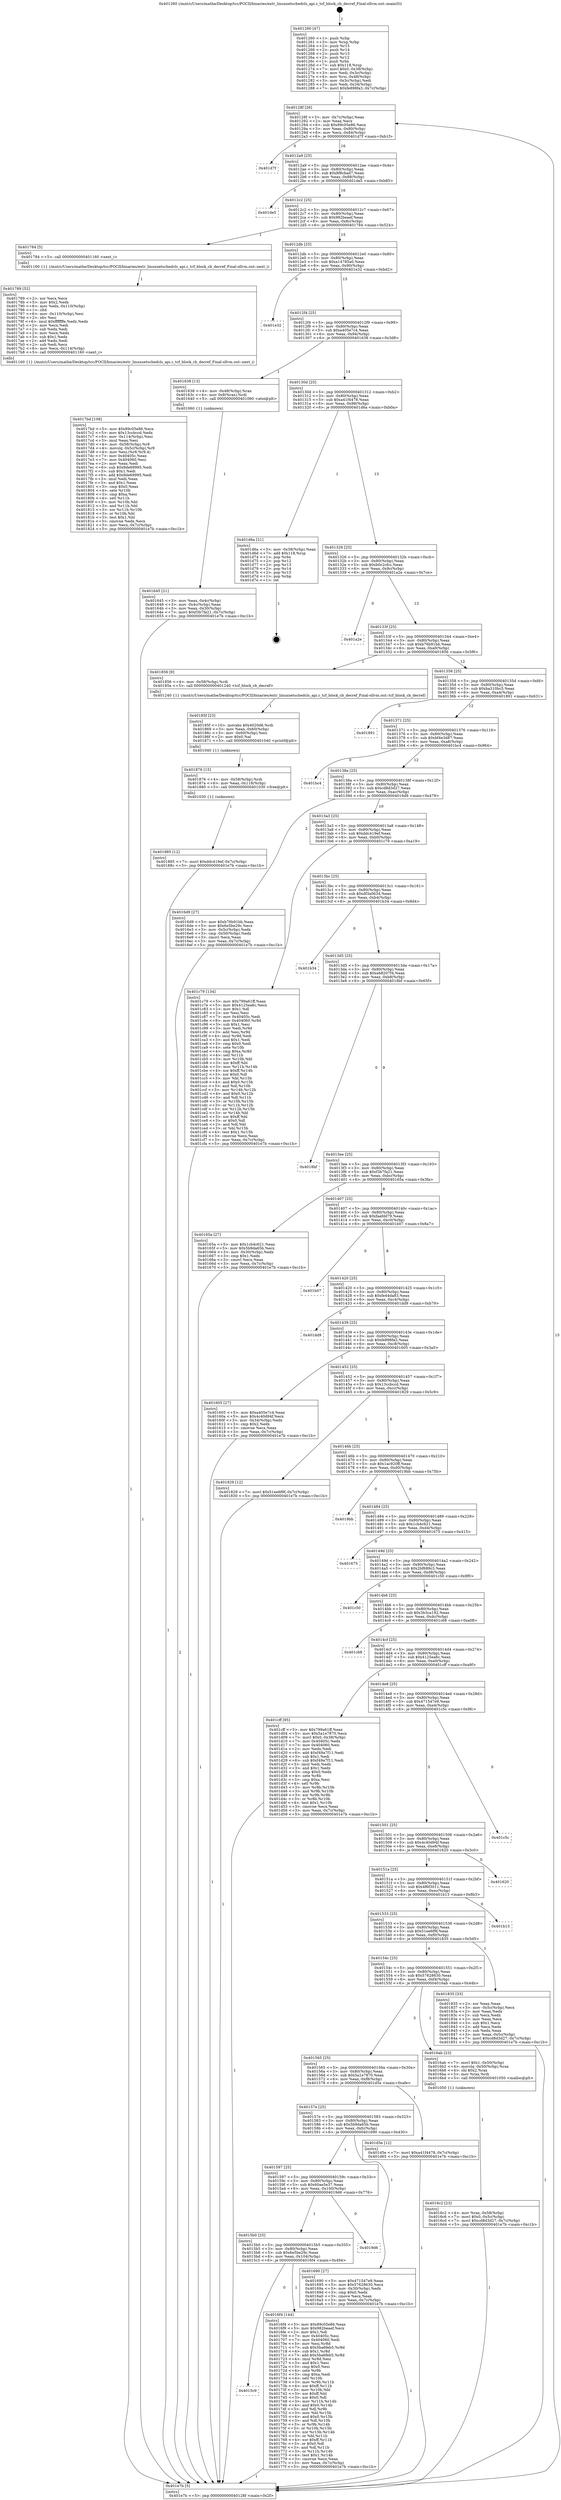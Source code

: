 digraph "0x401260" {
  label = "0x401260 (/mnt/c/Users/mathe/Desktop/tcc/POCII/binaries/extr_linuxnetschedcls_api.c_tcf_block_cb_decref_Final-ollvm.out::main(0))"
  labelloc = "t"
  node[shape=record]

  Entry [label="",width=0.3,height=0.3,shape=circle,fillcolor=black,style=filled]
  "0x40128f" [label="{
     0x40128f [26]\l
     | [instrs]\l
     &nbsp;&nbsp;0x40128f \<+3\>: mov -0x7c(%rbp),%eax\l
     &nbsp;&nbsp;0x401292 \<+2\>: mov %eax,%ecx\l
     &nbsp;&nbsp;0x401294 \<+6\>: sub $0x89c05e86,%ecx\l
     &nbsp;&nbsp;0x40129a \<+3\>: mov %eax,-0x80(%rbp)\l
     &nbsp;&nbsp;0x40129d \<+6\>: mov %ecx,-0x84(%rbp)\l
     &nbsp;&nbsp;0x4012a3 \<+6\>: je 0000000000401d7f \<main+0xb1f\>\l
  }"]
  "0x401d7f" [label="{
     0x401d7f\l
  }", style=dashed]
  "0x4012a9" [label="{
     0x4012a9 [25]\l
     | [instrs]\l
     &nbsp;&nbsp;0x4012a9 \<+5\>: jmp 00000000004012ae \<main+0x4e\>\l
     &nbsp;&nbsp;0x4012ae \<+3\>: mov -0x80(%rbp),%eax\l
     &nbsp;&nbsp;0x4012b1 \<+5\>: sub $0x8f8cbad7,%eax\l
     &nbsp;&nbsp;0x4012b6 \<+6\>: mov %eax,-0x88(%rbp)\l
     &nbsp;&nbsp;0x4012bc \<+6\>: je 0000000000401de5 \<main+0xb85\>\l
  }"]
  Exit [label="",width=0.3,height=0.3,shape=circle,fillcolor=black,style=filled,peripheries=2]
  "0x401de5" [label="{
     0x401de5\l
  }", style=dashed]
  "0x4012c2" [label="{
     0x4012c2 [25]\l
     | [instrs]\l
     &nbsp;&nbsp;0x4012c2 \<+5\>: jmp 00000000004012c7 \<main+0x67\>\l
     &nbsp;&nbsp;0x4012c7 \<+3\>: mov -0x80(%rbp),%eax\l
     &nbsp;&nbsp;0x4012ca \<+5\>: sub $0x982beaef,%eax\l
     &nbsp;&nbsp;0x4012cf \<+6\>: mov %eax,-0x8c(%rbp)\l
     &nbsp;&nbsp;0x4012d5 \<+6\>: je 0000000000401784 \<main+0x524\>\l
  }"]
  "0x401885" [label="{
     0x401885 [12]\l
     | [instrs]\l
     &nbsp;&nbsp;0x401885 \<+7\>: movl $0xddc419ef,-0x7c(%rbp)\l
     &nbsp;&nbsp;0x40188c \<+5\>: jmp 0000000000401e7b \<main+0xc1b\>\l
  }"]
  "0x401784" [label="{
     0x401784 [5]\l
     | [instrs]\l
     &nbsp;&nbsp;0x401784 \<+5\>: call 0000000000401160 \<next_i\>\l
     | [calls]\l
     &nbsp;&nbsp;0x401160 \{1\} (/mnt/c/Users/mathe/Desktop/tcc/POCII/binaries/extr_linuxnetschedcls_api.c_tcf_block_cb_decref_Final-ollvm.out::next_i)\l
  }"]
  "0x4012db" [label="{
     0x4012db [25]\l
     | [instrs]\l
     &nbsp;&nbsp;0x4012db \<+5\>: jmp 00000000004012e0 \<main+0x80\>\l
     &nbsp;&nbsp;0x4012e0 \<+3\>: mov -0x80(%rbp),%eax\l
     &nbsp;&nbsp;0x4012e3 \<+5\>: sub $0xa14785a0,%eax\l
     &nbsp;&nbsp;0x4012e8 \<+6\>: mov %eax,-0x90(%rbp)\l
     &nbsp;&nbsp;0x4012ee \<+6\>: je 0000000000401e32 \<main+0xbd2\>\l
  }"]
  "0x401876" [label="{
     0x401876 [15]\l
     | [instrs]\l
     &nbsp;&nbsp;0x401876 \<+4\>: mov -0x58(%rbp),%rdi\l
     &nbsp;&nbsp;0x40187a \<+6\>: mov %eax,-0x118(%rbp)\l
     &nbsp;&nbsp;0x401880 \<+5\>: call 0000000000401030 \<free@plt\>\l
     | [calls]\l
     &nbsp;&nbsp;0x401030 \{1\} (unknown)\l
  }"]
  "0x401e32" [label="{
     0x401e32\l
  }", style=dashed]
  "0x4012f4" [label="{
     0x4012f4 [25]\l
     | [instrs]\l
     &nbsp;&nbsp;0x4012f4 \<+5\>: jmp 00000000004012f9 \<main+0x99\>\l
     &nbsp;&nbsp;0x4012f9 \<+3\>: mov -0x80(%rbp),%eax\l
     &nbsp;&nbsp;0x4012fc \<+5\>: sub $0xa405e7c4,%eax\l
     &nbsp;&nbsp;0x401301 \<+6\>: mov %eax,-0x94(%rbp)\l
     &nbsp;&nbsp;0x401307 \<+6\>: je 0000000000401638 \<main+0x3d8\>\l
  }"]
  "0x40185f" [label="{
     0x40185f [23]\l
     | [instrs]\l
     &nbsp;&nbsp;0x40185f \<+10\>: movabs $0x4020d6,%rdi\l
     &nbsp;&nbsp;0x401869 \<+3\>: mov %eax,-0x60(%rbp)\l
     &nbsp;&nbsp;0x40186c \<+3\>: mov -0x60(%rbp),%esi\l
     &nbsp;&nbsp;0x40186f \<+2\>: mov $0x0,%al\l
     &nbsp;&nbsp;0x401871 \<+5\>: call 0000000000401040 \<printf@plt\>\l
     | [calls]\l
     &nbsp;&nbsp;0x401040 \{1\} (unknown)\l
  }"]
  "0x401638" [label="{
     0x401638 [13]\l
     | [instrs]\l
     &nbsp;&nbsp;0x401638 \<+4\>: mov -0x48(%rbp),%rax\l
     &nbsp;&nbsp;0x40163c \<+4\>: mov 0x8(%rax),%rdi\l
     &nbsp;&nbsp;0x401640 \<+5\>: call 0000000000401060 \<atoi@plt\>\l
     | [calls]\l
     &nbsp;&nbsp;0x401060 \{1\} (unknown)\l
  }"]
  "0x40130d" [label="{
     0x40130d [25]\l
     | [instrs]\l
     &nbsp;&nbsp;0x40130d \<+5\>: jmp 0000000000401312 \<main+0xb2\>\l
     &nbsp;&nbsp;0x401312 \<+3\>: mov -0x80(%rbp),%eax\l
     &nbsp;&nbsp;0x401315 \<+5\>: sub $0xa41f4478,%eax\l
     &nbsp;&nbsp;0x40131a \<+6\>: mov %eax,-0x98(%rbp)\l
     &nbsp;&nbsp;0x401320 \<+6\>: je 0000000000401d6a \<main+0xb0a\>\l
  }"]
  "0x4017bd" [label="{
     0x4017bd [108]\l
     | [instrs]\l
     &nbsp;&nbsp;0x4017bd \<+5\>: mov $0x89c05e86,%ecx\l
     &nbsp;&nbsp;0x4017c2 \<+5\>: mov $0x13ccbccd,%edx\l
     &nbsp;&nbsp;0x4017c7 \<+6\>: mov -0x114(%rbp),%esi\l
     &nbsp;&nbsp;0x4017cd \<+3\>: imul %eax,%esi\l
     &nbsp;&nbsp;0x4017d0 \<+4\>: mov -0x58(%rbp),%r8\l
     &nbsp;&nbsp;0x4017d4 \<+4\>: movslq -0x5c(%rbp),%r9\l
     &nbsp;&nbsp;0x4017d8 \<+4\>: mov %esi,(%r8,%r9,4)\l
     &nbsp;&nbsp;0x4017dc \<+7\>: mov 0x40405c,%eax\l
     &nbsp;&nbsp;0x4017e3 \<+7\>: mov 0x404060,%esi\l
     &nbsp;&nbsp;0x4017ea \<+2\>: mov %eax,%edi\l
     &nbsp;&nbsp;0x4017ec \<+6\>: sub $0x9de69995,%edi\l
     &nbsp;&nbsp;0x4017f2 \<+3\>: sub $0x1,%edi\l
     &nbsp;&nbsp;0x4017f5 \<+6\>: add $0x9de69995,%edi\l
     &nbsp;&nbsp;0x4017fb \<+3\>: imul %edi,%eax\l
     &nbsp;&nbsp;0x4017fe \<+3\>: and $0x1,%eax\l
     &nbsp;&nbsp;0x401801 \<+3\>: cmp $0x0,%eax\l
     &nbsp;&nbsp;0x401804 \<+4\>: sete %r10b\l
     &nbsp;&nbsp;0x401808 \<+3\>: cmp $0xa,%esi\l
     &nbsp;&nbsp;0x40180b \<+4\>: setl %r11b\l
     &nbsp;&nbsp;0x40180f \<+3\>: mov %r10b,%bl\l
     &nbsp;&nbsp;0x401812 \<+3\>: and %r11b,%bl\l
     &nbsp;&nbsp;0x401815 \<+3\>: xor %r11b,%r10b\l
     &nbsp;&nbsp;0x401818 \<+3\>: or %r10b,%bl\l
     &nbsp;&nbsp;0x40181b \<+3\>: test $0x1,%bl\l
     &nbsp;&nbsp;0x40181e \<+3\>: cmovne %edx,%ecx\l
     &nbsp;&nbsp;0x401821 \<+3\>: mov %ecx,-0x7c(%rbp)\l
     &nbsp;&nbsp;0x401824 \<+5\>: jmp 0000000000401e7b \<main+0xc1b\>\l
  }"]
  "0x401d6a" [label="{
     0x401d6a [21]\l
     | [instrs]\l
     &nbsp;&nbsp;0x401d6a \<+3\>: mov -0x38(%rbp),%eax\l
     &nbsp;&nbsp;0x401d6d \<+7\>: add $0x118,%rsp\l
     &nbsp;&nbsp;0x401d74 \<+1\>: pop %rbx\l
     &nbsp;&nbsp;0x401d75 \<+2\>: pop %r12\l
     &nbsp;&nbsp;0x401d77 \<+2\>: pop %r13\l
     &nbsp;&nbsp;0x401d79 \<+2\>: pop %r14\l
     &nbsp;&nbsp;0x401d7b \<+2\>: pop %r15\l
     &nbsp;&nbsp;0x401d7d \<+1\>: pop %rbp\l
     &nbsp;&nbsp;0x401d7e \<+1\>: ret\l
  }"]
  "0x401326" [label="{
     0x401326 [25]\l
     | [instrs]\l
     &nbsp;&nbsp;0x401326 \<+5\>: jmp 000000000040132b \<main+0xcb\>\l
     &nbsp;&nbsp;0x40132b \<+3\>: mov -0x80(%rbp),%eax\l
     &nbsp;&nbsp;0x40132e \<+5\>: sub $0xb0c2cfcc,%eax\l
     &nbsp;&nbsp;0x401333 \<+6\>: mov %eax,-0x9c(%rbp)\l
     &nbsp;&nbsp;0x401339 \<+6\>: je 0000000000401a2e \<main+0x7ce\>\l
  }"]
  "0x401789" [label="{
     0x401789 [52]\l
     | [instrs]\l
     &nbsp;&nbsp;0x401789 \<+2\>: xor %ecx,%ecx\l
     &nbsp;&nbsp;0x40178b \<+5\>: mov $0x2,%edx\l
     &nbsp;&nbsp;0x401790 \<+6\>: mov %edx,-0x110(%rbp)\l
     &nbsp;&nbsp;0x401796 \<+1\>: cltd\l
     &nbsp;&nbsp;0x401797 \<+6\>: mov -0x110(%rbp),%esi\l
     &nbsp;&nbsp;0x40179d \<+2\>: idiv %esi\l
     &nbsp;&nbsp;0x40179f \<+6\>: imul $0xfffffffe,%edx,%edx\l
     &nbsp;&nbsp;0x4017a5 \<+2\>: mov %ecx,%edi\l
     &nbsp;&nbsp;0x4017a7 \<+2\>: sub %edx,%edi\l
     &nbsp;&nbsp;0x4017a9 \<+2\>: mov %ecx,%edx\l
     &nbsp;&nbsp;0x4017ab \<+3\>: sub $0x1,%edx\l
     &nbsp;&nbsp;0x4017ae \<+2\>: add %edx,%edi\l
     &nbsp;&nbsp;0x4017b0 \<+2\>: sub %edi,%ecx\l
     &nbsp;&nbsp;0x4017b2 \<+6\>: mov %ecx,-0x114(%rbp)\l
     &nbsp;&nbsp;0x4017b8 \<+5\>: call 0000000000401160 \<next_i\>\l
     | [calls]\l
     &nbsp;&nbsp;0x401160 \{1\} (/mnt/c/Users/mathe/Desktop/tcc/POCII/binaries/extr_linuxnetschedcls_api.c_tcf_block_cb_decref_Final-ollvm.out::next_i)\l
  }"]
  "0x401a2e" [label="{
     0x401a2e\l
  }", style=dashed]
  "0x40133f" [label="{
     0x40133f [25]\l
     | [instrs]\l
     &nbsp;&nbsp;0x40133f \<+5\>: jmp 0000000000401344 \<main+0xe4\>\l
     &nbsp;&nbsp;0x401344 \<+3\>: mov -0x80(%rbp),%eax\l
     &nbsp;&nbsp;0x401347 \<+5\>: sub $0xb76b91bb,%eax\l
     &nbsp;&nbsp;0x40134c \<+6\>: mov %eax,-0xa0(%rbp)\l
     &nbsp;&nbsp;0x401352 \<+6\>: je 0000000000401856 \<main+0x5f6\>\l
  }"]
  "0x4015c9" [label="{
     0x4015c9\l
  }", style=dashed]
  "0x401856" [label="{
     0x401856 [9]\l
     | [instrs]\l
     &nbsp;&nbsp;0x401856 \<+4\>: mov -0x58(%rbp),%rdi\l
     &nbsp;&nbsp;0x40185a \<+5\>: call 0000000000401240 \<tcf_block_cb_decref\>\l
     | [calls]\l
     &nbsp;&nbsp;0x401240 \{1\} (/mnt/c/Users/mathe/Desktop/tcc/POCII/binaries/extr_linuxnetschedcls_api.c_tcf_block_cb_decref_Final-ollvm.out::tcf_block_cb_decref)\l
  }"]
  "0x401358" [label="{
     0x401358 [25]\l
     | [instrs]\l
     &nbsp;&nbsp;0x401358 \<+5\>: jmp 000000000040135d \<main+0xfd\>\l
     &nbsp;&nbsp;0x40135d \<+3\>: mov -0x80(%rbp),%eax\l
     &nbsp;&nbsp;0x401360 \<+5\>: sub $0xba310bc5,%eax\l
     &nbsp;&nbsp;0x401365 \<+6\>: mov %eax,-0xa4(%rbp)\l
     &nbsp;&nbsp;0x40136b \<+6\>: je 0000000000401891 \<main+0x631\>\l
  }"]
  "0x4016f4" [label="{
     0x4016f4 [144]\l
     | [instrs]\l
     &nbsp;&nbsp;0x4016f4 \<+5\>: mov $0x89c05e86,%eax\l
     &nbsp;&nbsp;0x4016f9 \<+5\>: mov $0x982beaef,%ecx\l
     &nbsp;&nbsp;0x4016fe \<+2\>: mov $0x1,%dl\l
     &nbsp;&nbsp;0x401700 \<+7\>: mov 0x40405c,%esi\l
     &nbsp;&nbsp;0x401707 \<+7\>: mov 0x404060,%edi\l
     &nbsp;&nbsp;0x40170e \<+3\>: mov %esi,%r8d\l
     &nbsp;&nbsp;0x401711 \<+7\>: sub $0x5ba6feb5,%r8d\l
     &nbsp;&nbsp;0x401718 \<+4\>: sub $0x1,%r8d\l
     &nbsp;&nbsp;0x40171c \<+7\>: add $0x5ba6feb5,%r8d\l
     &nbsp;&nbsp;0x401723 \<+4\>: imul %r8d,%esi\l
     &nbsp;&nbsp;0x401727 \<+3\>: and $0x1,%esi\l
     &nbsp;&nbsp;0x40172a \<+3\>: cmp $0x0,%esi\l
     &nbsp;&nbsp;0x40172d \<+4\>: sete %r9b\l
     &nbsp;&nbsp;0x401731 \<+3\>: cmp $0xa,%edi\l
     &nbsp;&nbsp;0x401734 \<+4\>: setl %r10b\l
     &nbsp;&nbsp;0x401738 \<+3\>: mov %r9b,%r11b\l
     &nbsp;&nbsp;0x40173b \<+4\>: xor $0xff,%r11b\l
     &nbsp;&nbsp;0x40173f \<+3\>: mov %r10b,%bl\l
     &nbsp;&nbsp;0x401742 \<+3\>: xor $0xff,%bl\l
     &nbsp;&nbsp;0x401745 \<+3\>: xor $0x0,%dl\l
     &nbsp;&nbsp;0x401748 \<+3\>: mov %r11b,%r14b\l
     &nbsp;&nbsp;0x40174b \<+4\>: and $0x0,%r14b\l
     &nbsp;&nbsp;0x40174f \<+3\>: and %dl,%r9b\l
     &nbsp;&nbsp;0x401752 \<+3\>: mov %bl,%r15b\l
     &nbsp;&nbsp;0x401755 \<+4\>: and $0x0,%r15b\l
     &nbsp;&nbsp;0x401759 \<+3\>: and %dl,%r10b\l
     &nbsp;&nbsp;0x40175c \<+3\>: or %r9b,%r14b\l
     &nbsp;&nbsp;0x40175f \<+3\>: or %r10b,%r15b\l
     &nbsp;&nbsp;0x401762 \<+3\>: xor %r15b,%r14b\l
     &nbsp;&nbsp;0x401765 \<+3\>: or %bl,%r11b\l
     &nbsp;&nbsp;0x401768 \<+4\>: xor $0xff,%r11b\l
     &nbsp;&nbsp;0x40176c \<+3\>: or $0x0,%dl\l
     &nbsp;&nbsp;0x40176f \<+3\>: and %dl,%r11b\l
     &nbsp;&nbsp;0x401772 \<+3\>: or %r11b,%r14b\l
     &nbsp;&nbsp;0x401775 \<+4\>: test $0x1,%r14b\l
     &nbsp;&nbsp;0x401779 \<+3\>: cmovne %ecx,%eax\l
     &nbsp;&nbsp;0x40177c \<+3\>: mov %eax,-0x7c(%rbp)\l
     &nbsp;&nbsp;0x40177f \<+5\>: jmp 0000000000401e7b \<main+0xc1b\>\l
  }"]
  "0x401891" [label="{
     0x401891\l
  }", style=dashed]
  "0x401371" [label="{
     0x401371 [25]\l
     | [instrs]\l
     &nbsp;&nbsp;0x401371 \<+5\>: jmp 0000000000401376 \<main+0x116\>\l
     &nbsp;&nbsp;0x401376 \<+3\>: mov -0x80(%rbp),%eax\l
     &nbsp;&nbsp;0x401379 \<+5\>: sub $0xbf4e3d87,%eax\l
     &nbsp;&nbsp;0x40137e \<+6\>: mov %eax,-0xa8(%rbp)\l
     &nbsp;&nbsp;0x401384 \<+6\>: je 0000000000401bc4 \<main+0x964\>\l
  }"]
  "0x4015b0" [label="{
     0x4015b0 [25]\l
     | [instrs]\l
     &nbsp;&nbsp;0x4015b0 \<+5\>: jmp 00000000004015b5 \<main+0x355\>\l
     &nbsp;&nbsp;0x4015b5 \<+3\>: mov -0x80(%rbp),%eax\l
     &nbsp;&nbsp;0x4015b8 \<+5\>: sub $0x6e5be29c,%eax\l
     &nbsp;&nbsp;0x4015bd \<+6\>: mov %eax,-0x104(%rbp)\l
     &nbsp;&nbsp;0x4015c3 \<+6\>: je 00000000004016f4 \<main+0x494\>\l
  }"]
  "0x401bc4" [label="{
     0x401bc4\l
  }", style=dashed]
  "0x40138a" [label="{
     0x40138a [25]\l
     | [instrs]\l
     &nbsp;&nbsp;0x40138a \<+5\>: jmp 000000000040138f \<main+0x12f\>\l
     &nbsp;&nbsp;0x40138f \<+3\>: mov -0x80(%rbp),%eax\l
     &nbsp;&nbsp;0x401392 \<+5\>: sub $0xcd8d3d27,%eax\l
     &nbsp;&nbsp;0x401397 \<+6\>: mov %eax,-0xac(%rbp)\l
     &nbsp;&nbsp;0x40139d \<+6\>: je 00000000004016d9 \<main+0x479\>\l
  }"]
  "0x4019d6" [label="{
     0x4019d6\l
  }", style=dashed]
  "0x4016d9" [label="{
     0x4016d9 [27]\l
     | [instrs]\l
     &nbsp;&nbsp;0x4016d9 \<+5\>: mov $0xb76b91bb,%eax\l
     &nbsp;&nbsp;0x4016de \<+5\>: mov $0x6e5be29c,%ecx\l
     &nbsp;&nbsp;0x4016e3 \<+3\>: mov -0x5c(%rbp),%edx\l
     &nbsp;&nbsp;0x4016e6 \<+3\>: cmp -0x50(%rbp),%edx\l
     &nbsp;&nbsp;0x4016e9 \<+3\>: cmovl %ecx,%eax\l
     &nbsp;&nbsp;0x4016ec \<+3\>: mov %eax,-0x7c(%rbp)\l
     &nbsp;&nbsp;0x4016ef \<+5\>: jmp 0000000000401e7b \<main+0xc1b\>\l
  }"]
  "0x4013a3" [label="{
     0x4013a3 [25]\l
     | [instrs]\l
     &nbsp;&nbsp;0x4013a3 \<+5\>: jmp 00000000004013a8 \<main+0x148\>\l
     &nbsp;&nbsp;0x4013a8 \<+3\>: mov -0x80(%rbp),%eax\l
     &nbsp;&nbsp;0x4013ab \<+5\>: sub $0xddc419ef,%eax\l
     &nbsp;&nbsp;0x4013b0 \<+6\>: mov %eax,-0xb0(%rbp)\l
     &nbsp;&nbsp;0x4013b6 \<+6\>: je 0000000000401c79 \<main+0xa19\>\l
  }"]
  "0x4016c2" [label="{
     0x4016c2 [23]\l
     | [instrs]\l
     &nbsp;&nbsp;0x4016c2 \<+4\>: mov %rax,-0x58(%rbp)\l
     &nbsp;&nbsp;0x4016c6 \<+7\>: movl $0x0,-0x5c(%rbp)\l
     &nbsp;&nbsp;0x4016cd \<+7\>: movl $0xcd8d3d27,-0x7c(%rbp)\l
     &nbsp;&nbsp;0x4016d4 \<+5\>: jmp 0000000000401e7b \<main+0xc1b\>\l
  }"]
  "0x401c79" [label="{
     0x401c79 [134]\l
     | [instrs]\l
     &nbsp;&nbsp;0x401c79 \<+5\>: mov $0x799a61ff,%eax\l
     &nbsp;&nbsp;0x401c7e \<+5\>: mov $0x4125ea6c,%ecx\l
     &nbsp;&nbsp;0x401c83 \<+2\>: mov $0x1,%dl\l
     &nbsp;&nbsp;0x401c85 \<+2\>: xor %esi,%esi\l
     &nbsp;&nbsp;0x401c87 \<+7\>: mov 0x40405c,%edi\l
     &nbsp;&nbsp;0x401c8e \<+8\>: mov 0x404060,%r8d\l
     &nbsp;&nbsp;0x401c96 \<+3\>: sub $0x1,%esi\l
     &nbsp;&nbsp;0x401c99 \<+3\>: mov %edi,%r9d\l
     &nbsp;&nbsp;0x401c9c \<+3\>: add %esi,%r9d\l
     &nbsp;&nbsp;0x401c9f \<+4\>: imul %r9d,%edi\l
     &nbsp;&nbsp;0x401ca3 \<+3\>: and $0x1,%edi\l
     &nbsp;&nbsp;0x401ca6 \<+3\>: cmp $0x0,%edi\l
     &nbsp;&nbsp;0x401ca9 \<+4\>: sete %r10b\l
     &nbsp;&nbsp;0x401cad \<+4\>: cmp $0xa,%r8d\l
     &nbsp;&nbsp;0x401cb1 \<+4\>: setl %r11b\l
     &nbsp;&nbsp;0x401cb5 \<+3\>: mov %r10b,%bl\l
     &nbsp;&nbsp;0x401cb8 \<+3\>: xor $0xff,%bl\l
     &nbsp;&nbsp;0x401cbb \<+3\>: mov %r11b,%r14b\l
     &nbsp;&nbsp;0x401cbe \<+4\>: xor $0xff,%r14b\l
     &nbsp;&nbsp;0x401cc2 \<+3\>: xor $0x0,%dl\l
     &nbsp;&nbsp;0x401cc5 \<+3\>: mov %bl,%r15b\l
     &nbsp;&nbsp;0x401cc8 \<+4\>: and $0x0,%r15b\l
     &nbsp;&nbsp;0x401ccc \<+3\>: and %dl,%r10b\l
     &nbsp;&nbsp;0x401ccf \<+3\>: mov %r14b,%r12b\l
     &nbsp;&nbsp;0x401cd2 \<+4\>: and $0x0,%r12b\l
     &nbsp;&nbsp;0x401cd6 \<+3\>: and %dl,%r11b\l
     &nbsp;&nbsp;0x401cd9 \<+3\>: or %r10b,%r15b\l
     &nbsp;&nbsp;0x401cdc \<+3\>: or %r11b,%r12b\l
     &nbsp;&nbsp;0x401cdf \<+3\>: xor %r12b,%r15b\l
     &nbsp;&nbsp;0x401ce2 \<+3\>: or %r14b,%bl\l
     &nbsp;&nbsp;0x401ce5 \<+3\>: xor $0xff,%bl\l
     &nbsp;&nbsp;0x401ce8 \<+3\>: or $0x0,%dl\l
     &nbsp;&nbsp;0x401ceb \<+2\>: and %dl,%bl\l
     &nbsp;&nbsp;0x401ced \<+3\>: or %bl,%r15b\l
     &nbsp;&nbsp;0x401cf0 \<+4\>: test $0x1,%r15b\l
     &nbsp;&nbsp;0x401cf4 \<+3\>: cmovne %ecx,%eax\l
     &nbsp;&nbsp;0x401cf7 \<+3\>: mov %eax,-0x7c(%rbp)\l
     &nbsp;&nbsp;0x401cfa \<+5\>: jmp 0000000000401e7b \<main+0xc1b\>\l
  }"]
  "0x4013bc" [label="{
     0x4013bc [25]\l
     | [instrs]\l
     &nbsp;&nbsp;0x4013bc \<+5\>: jmp 00000000004013c1 \<main+0x161\>\l
     &nbsp;&nbsp;0x4013c1 \<+3\>: mov -0x80(%rbp),%eax\l
     &nbsp;&nbsp;0x4013c4 \<+5\>: sub $0xdf3a0634,%eax\l
     &nbsp;&nbsp;0x4013c9 \<+6\>: mov %eax,-0xb4(%rbp)\l
     &nbsp;&nbsp;0x4013cf \<+6\>: je 0000000000401b34 \<main+0x8d4\>\l
  }"]
  "0x401597" [label="{
     0x401597 [25]\l
     | [instrs]\l
     &nbsp;&nbsp;0x401597 \<+5\>: jmp 000000000040159c \<main+0x33c\>\l
     &nbsp;&nbsp;0x40159c \<+3\>: mov -0x80(%rbp),%eax\l
     &nbsp;&nbsp;0x40159f \<+5\>: sub $0x60ae5e37,%eax\l
     &nbsp;&nbsp;0x4015a4 \<+6\>: mov %eax,-0x100(%rbp)\l
     &nbsp;&nbsp;0x4015aa \<+6\>: je 00000000004019d6 \<main+0x776\>\l
  }"]
  "0x401b34" [label="{
     0x401b34\l
  }", style=dashed]
  "0x4013d5" [label="{
     0x4013d5 [25]\l
     | [instrs]\l
     &nbsp;&nbsp;0x4013d5 \<+5\>: jmp 00000000004013da \<main+0x17a\>\l
     &nbsp;&nbsp;0x4013da \<+3\>: mov -0x80(%rbp),%eax\l
     &nbsp;&nbsp;0x4013dd \<+5\>: sub $0xeb8207f4,%eax\l
     &nbsp;&nbsp;0x4013e2 \<+6\>: mov %eax,-0xb8(%rbp)\l
     &nbsp;&nbsp;0x4013e8 \<+6\>: je 00000000004018bf \<main+0x65f\>\l
  }"]
  "0x401690" [label="{
     0x401690 [27]\l
     | [instrs]\l
     &nbsp;&nbsp;0x401690 \<+5\>: mov $0x471547e9,%eax\l
     &nbsp;&nbsp;0x401695 \<+5\>: mov $0x57628630,%ecx\l
     &nbsp;&nbsp;0x40169a \<+3\>: mov -0x30(%rbp),%edx\l
     &nbsp;&nbsp;0x40169d \<+3\>: cmp $0x0,%edx\l
     &nbsp;&nbsp;0x4016a0 \<+3\>: cmove %ecx,%eax\l
     &nbsp;&nbsp;0x4016a3 \<+3\>: mov %eax,-0x7c(%rbp)\l
     &nbsp;&nbsp;0x4016a6 \<+5\>: jmp 0000000000401e7b \<main+0xc1b\>\l
  }"]
  "0x4018bf" [label="{
     0x4018bf\l
  }", style=dashed]
  "0x4013ee" [label="{
     0x4013ee [25]\l
     | [instrs]\l
     &nbsp;&nbsp;0x4013ee \<+5\>: jmp 00000000004013f3 \<main+0x193\>\l
     &nbsp;&nbsp;0x4013f3 \<+3\>: mov -0x80(%rbp),%eax\l
     &nbsp;&nbsp;0x4013f6 \<+5\>: sub $0xf3b7fa21,%eax\l
     &nbsp;&nbsp;0x4013fb \<+6\>: mov %eax,-0xbc(%rbp)\l
     &nbsp;&nbsp;0x401401 \<+6\>: je 000000000040165a \<main+0x3fa\>\l
  }"]
  "0x40157e" [label="{
     0x40157e [25]\l
     | [instrs]\l
     &nbsp;&nbsp;0x40157e \<+5\>: jmp 0000000000401583 \<main+0x323\>\l
     &nbsp;&nbsp;0x401583 \<+3\>: mov -0x80(%rbp),%eax\l
     &nbsp;&nbsp;0x401586 \<+5\>: sub $0x5b9da65b,%eax\l
     &nbsp;&nbsp;0x40158b \<+6\>: mov %eax,-0xfc(%rbp)\l
     &nbsp;&nbsp;0x401591 \<+6\>: je 0000000000401690 \<main+0x430\>\l
  }"]
  "0x40165a" [label="{
     0x40165a [27]\l
     | [instrs]\l
     &nbsp;&nbsp;0x40165a \<+5\>: mov $0x1cb4c621,%eax\l
     &nbsp;&nbsp;0x40165f \<+5\>: mov $0x5b9da65b,%ecx\l
     &nbsp;&nbsp;0x401664 \<+3\>: mov -0x30(%rbp),%edx\l
     &nbsp;&nbsp;0x401667 \<+3\>: cmp $0x1,%edx\l
     &nbsp;&nbsp;0x40166a \<+3\>: cmovl %ecx,%eax\l
     &nbsp;&nbsp;0x40166d \<+3\>: mov %eax,-0x7c(%rbp)\l
     &nbsp;&nbsp;0x401670 \<+5\>: jmp 0000000000401e7b \<main+0xc1b\>\l
  }"]
  "0x401407" [label="{
     0x401407 [25]\l
     | [instrs]\l
     &nbsp;&nbsp;0x401407 \<+5\>: jmp 000000000040140c \<main+0x1ac\>\l
     &nbsp;&nbsp;0x40140c \<+3\>: mov -0x80(%rbp),%eax\l
     &nbsp;&nbsp;0x40140f \<+5\>: sub $0xfaafdd79,%eax\l
     &nbsp;&nbsp;0x401414 \<+6\>: mov %eax,-0xc0(%rbp)\l
     &nbsp;&nbsp;0x40141a \<+6\>: je 0000000000401b07 \<main+0x8a7\>\l
  }"]
  "0x401d5e" [label="{
     0x401d5e [12]\l
     | [instrs]\l
     &nbsp;&nbsp;0x401d5e \<+7\>: movl $0xa41f4478,-0x7c(%rbp)\l
     &nbsp;&nbsp;0x401d65 \<+5\>: jmp 0000000000401e7b \<main+0xc1b\>\l
  }"]
  "0x401b07" [label="{
     0x401b07\l
  }", style=dashed]
  "0x401420" [label="{
     0x401420 [25]\l
     | [instrs]\l
     &nbsp;&nbsp;0x401420 \<+5\>: jmp 0000000000401425 \<main+0x1c5\>\l
     &nbsp;&nbsp;0x401425 \<+3\>: mov -0x80(%rbp),%eax\l
     &nbsp;&nbsp;0x401428 \<+5\>: sub $0xfe44da83,%eax\l
     &nbsp;&nbsp;0x40142d \<+6\>: mov %eax,-0xc4(%rbp)\l
     &nbsp;&nbsp;0x401433 \<+6\>: je 0000000000401dd9 \<main+0xb79\>\l
  }"]
  "0x401565" [label="{
     0x401565 [25]\l
     | [instrs]\l
     &nbsp;&nbsp;0x401565 \<+5\>: jmp 000000000040156a \<main+0x30a\>\l
     &nbsp;&nbsp;0x40156a \<+3\>: mov -0x80(%rbp),%eax\l
     &nbsp;&nbsp;0x40156d \<+5\>: sub $0x5a1e7870,%eax\l
     &nbsp;&nbsp;0x401572 \<+6\>: mov %eax,-0xf8(%rbp)\l
     &nbsp;&nbsp;0x401578 \<+6\>: je 0000000000401d5e \<main+0xafe\>\l
  }"]
  "0x401dd9" [label="{
     0x401dd9\l
  }", style=dashed]
  "0x401439" [label="{
     0x401439 [25]\l
     | [instrs]\l
     &nbsp;&nbsp;0x401439 \<+5\>: jmp 000000000040143e \<main+0x1de\>\l
     &nbsp;&nbsp;0x40143e \<+3\>: mov -0x80(%rbp),%eax\l
     &nbsp;&nbsp;0x401441 \<+5\>: sub $0xfe898fa3,%eax\l
     &nbsp;&nbsp;0x401446 \<+6\>: mov %eax,-0xc8(%rbp)\l
     &nbsp;&nbsp;0x40144c \<+6\>: je 0000000000401605 \<main+0x3a5\>\l
  }"]
  "0x4016ab" [label="{
     0x4016ab [23]\l
     | [instrs]\l
     &nbsp;&nbsp;0x4016ab \<+7\>: movl $0x1,-0x50(%rbp)\l
     &nbsp;&nbsp;0x4016b2 \<+4\>: movslq -0x50(%rbp),%rax\l
     &nbsp;&nbsp;0x4016b6 \<+4\>: shl $0x2,%rax\l
     &nbsp;&nbsp;0x4016ba \<+3\>: mov %rax,%rdi\l
     &nbsp;&nbsp;0x4016bd \<+5\>: call 0000000000401050 \<malloc@plt\>\l
     | [calls]\l
     &nbsp;&nbsp;0x401050 \{1\} (unknown)\l
  }"]
  "0x401605" [label="{
     0x401605 [27]\l
     | [instrs]\l
     &nbsp;&nbsp;0x401605 \<+5\>: mov $0xa405e7c4,%eax\l
     &nbsp;&nbsp;0x40160a \<+5\>: mov $0x4c40d94f,%ecx\l
     &nbsp;&nbsp;0x40160f \<+3\>: mov -0x34(%rbp),%edx\l
     &nbsp;&nbsp;0x401612 \<+3\>: cmp $0x2,%edx\l
     &nbsp;&nbsp;0x401615 \<+3\>: cmovne %ecx,%eax\l
     &nbsp;&nbsp;0x401618 \<+3\>: mov %eax,-0x7c(%rbp)\l
     &nbsp;&nbsp;0x40161b \<+5\>: jmp 0000000000401e7b \<main+0xc1b\>\l
  }"]
  "0x401452" [label="{
     0x401452 [25]\l
     | [instrs]\l
     &nbsp;&nbsp;0x401452 \<+5\>: jmp 0000000000401457 \<main+0x1f7\>\l
     &nbsp;&nbsp;0x401457 \<+3\>: mov -0x80(%rbp),%eax\l
     &nbsp;&nbsp;0x40145a \<+5\>: sub $0x13ccbccd,%eax\l
     &nbsp;&nbsp;0x40145f \<+6\>: mov %eax,-0xcc(%rbp)\l
     &nbsp;&nbsp;0x401465 \<+6\>: je 0000000000401829 \<main+0x5c9\>\l
  }"]
  "0x401e7b" [label="{
     0x401e7b [5]\l
     | [instrs]\l
     &nbsp;&nbsp;0x401e7b \<+5\>: jmp 000000000040128f \<main+0x2f\>\l
  }"]
  "0x401260" [label="{
     0x401260 [47]\l
     | [instrs]\l
     &nbsp;&nbsp;0x401260 \<+1\>: push %rbp\l
     &nbsp;&nbsp;0x401261 \<+3\>: mov %rsp,%rbp\l
     &nbsp;&nbsp;0x401264 \<+2\>: push %r15\l
     &nbsp;&nbsp;0x401266 \<+2\>: push %r14\l
     &nbsp;&nbsp;0x401268 \<+2\>: push %r13\l
     &nbsp;&nbsp;0x40126a \<+2\>: push %r12\l
     &nbsp;&nbsp;0x40126c \<+1\>: push %rbx\l
     &nbsp;&nbsp;0x40126d \<+7\>: sub $0x118,%rsp\l
     &nbsp;&nbsp;0x401274 \<+7\>: movl $0x0,-0x38(%rbp)\l
     &nbsp;&nbsp;0x40127b \<+3\>: mov %edi,-0x3c(%rbp)\l
     &nbsp;&nbsp;0x40127e \<+4\>: mov %rsi,-0x48(%rbp)\l
     &nbsp;&nbsp;0x401282 \<+3\>: mov -0x3c(%rbp),%edi\l
     &nbsp;&nbsp;0x401285 \<+3\>: mov %edi,-0x34(%rbp)\l
     &nbsp;&nbsp;0x401288 \<+7\>: movl $0xfe898fa3,-0x7c(%rbp)\l
  }"]
  "0x401645" [label="{
     0x401645 [21]\l
     | [instrs]\l
     &nbsp;&nbsp;0x401645 \<+3\>: mov %eax,-0x4c(%rbp)\l
     &nbsp;&nbsp;0x401648 \<+3\>: mov -0x4c(%rbp),%eax\l
     &nbsp;&nbsp;0x40164b \<+3\>: mov %eax,-0x30(%rbp)\l
     &nbsp;&nbsp;0x40164e \<+7\>: movl $0xf3b7fa21,-0x7c(%rbp)\l
     &nbsp;&nbsp;0x401655 \<+5\>: jmp 0000000000401e7b \<main+0xc1b\>\l
  }"]
  "0x40154c" [label="{
     0x40154c [25]\l
     | [instrs]\l
     &nbsp;&nbsp;0x40154c \<+5\>: jmp 0000000000401551 \<main+0x2f1\>\l
     &nbsp;&nbsp;0x401551 \<+3\>: mov -0x80(%rbp),%eax\l
     &nbsp;&nbsp;0x401554 \<+5\>: sub $0x57628630,%eax\l
     &nbsp;&nbsp;0x401559 \<+6\>: mov %eax,-0xf4(%rbp)\l
     &nbsp;&nbsp;0x40155f \<+6\>: je 00000000004016ab \<main+0x44b\>\l
  }"]
  "0x401829" [label="{
     0x401829 [12]\l
     | [instrs]\l
     &nbsp;&nbsp;0x401829 \<+7\>: movl $0x51ee6f9f,-0x7c(%rbp)\l
     &nbsp;&nbsp;0x401830 \<+5\>: jmp 0000000000401e7b \<main+0xc1b\>\l
  }"]
  "0x40146b" [label="{
     0x40146b [25]\l
     | [instrs]\l
     &nbsp;&nbsp;0x40146b \<+5\>: jmp 0000000000401470 \<main+0x210\>\l
     &nbsp;&nbsp;0x401470 \<+3\>: mov -0x80(%rbp),%eax\l
     &nbsp;&nbsp;0x401473 \<+5\>: sub $0x1ac920ff,%eax\l
     &nbsp;&nbsp;0x401478 \<+6\>: mov %eax,-0xd0(%rbp)\l
     &nbsp;&nbsp;0x40147e \<+6\>: je 00000000004019bb \<main+0x75b\>\l
  }"]
  "0x401835" [label="{
     0x401835 [33]\l
     | [instrs]\l
     &nbsp;&nbsp;0x401835 \<+2\>: xor %eax,%eax\l
     &nbsp;&nbsp;0x401837 \<+3\>: mov -0x5c(%rbp),%ecx\l
     &nbsp;&nbsp;0x40183a \<+2\>: mov %eax,%edx\l
     &nbsp;&nbsp;0x40183c \<+2\>: sub %ecx,%edx\l
     &nbsp;&nbsp;0x40183e \<+2\>: mov %eax,%ecx\l
     &nbsp;&nbsp;0x401840 \<+3\>: sub $0x1,%ecx\l
     &nbsp;&nbsp;0x401843 \<+2\>: add %ecx,%edx\l
     &nbsp;&nbsp;0x401845 \<+2\>: sub %edx,%eax\l
     &nbsp;&nbsp;0x401847 \<+3\>: mov %eax,-0x5c(%rbp)\l
     &nbsp;&nbsp;0x40184a \<+7\>: movl $0xcd8d3d27,-0x7c(%rbp)\l
     &nbsp;&nbsp;0x401851 \<+5\>: jmp 0000000000401e7b \<main+0xc1b\>\l
  }"]
  "0x4019bb" [label="{
     0x4019bb\l
  }", style=dashed]
  "0x401484" [label="{
     0x401484 [25]\l
     | [instrs]\l
     &nbsp;&nbsp;0x401484 \<+5\>: jmp 0000000000401489 \<main+0x229\>\l
     &nbsp;&nbsp;0x401489 \<+3\>: mov -0x80(%rbp),%eax\l
     &nbsp;&nbsp;0x40148c \<+5\>: sub $0x1cb4c621,%eax\l
     &nbsp;&nbsp;0x401491 \<+6\>: mov %eax,-0xd4(%rbp)\l
     &nbsp;&nbsp;0x401497 \<+6\>: je 0000000000401675 \<main+0x415\>\l
  }"]
  "0x401533" [label="{
     0x401533 [25]\l
     | [instrs]\l
     &nbsp;&nbsp;0x401533 \<+5\>: jmp 0000000000401538 \<main+0x2d8\>\l
     &nbsp;&nbsp;0x401538 \<+3\>: mov -0x80(%rbp),%eax\l
     &nbsp;&nbsp;0x40153b \<+5\>: sub $0x51ee6f9f,%eax\l
     &nbsp;&nbsp;0x401540 \<+6\>: mov %eax,-0xf0(%rbp)\l
     &nbsp;&nbsp;0x401546 \<+6\>: je 0000000000401835 \<main+0x5d5\>\l
  }"]
  "0x401675" [label="{
     0x401675\l
  }", style=dashed]
  "0x40149d" [label="{
     0x40149d [25]\l
     | [instrs]\l
     &nbsp;&nbsp;0x40149d \<+5\>: jmp 00000000004014a2 \<main+0x242\>\l
     &nbsp;&nbsp;0x4014a2 \<+3\>: mov -0x80(%rbp),%eax\l
     &nbsp;&nbsp;0x4014a5 \<+5\>: sub $0x2bf689c3,%eax\l
     &nbsp;&nbsp;0x4014aa \<+6\>: mov %eax,-0xd8(%rbp)\l
     &nbsp;&nbsp;0x4014b0 \<+6\>: je 0000000000401c50 \<main+0x9f0\>\l
  }"]
  "0x401b13" [label="{
     0x401b13\l
  }", style=dashed]
  "0x401c50" [label="{
     0x401c50\l
  }", style=dashed]
  "0x4014b6" [label="{
     0x4014b6 [25]\l
     | [instrs]\l
     &nbsp;&nbsp;0x4014b6 \<+5\>: jmp 00000000004014bb \<main+0x25b\>\l
     &nbsp;&nbsp;0x4014bb \<+3\>: mov -0x80(%rbp),%eax\l
     &nbsp;&nbsp;0x4014be \<+5\>: sub $0x3b3ca192,%eax\l
     &nbsp;&nbsp;0x4014c3 \<+6\>: mov %eax,-0xdc(%rbp)\l
     &nbsp;&nbsp;0x4014c9 \<+6\>: je 0000000000401c68 \<main+0xa08\>\l
  }"]
  "0x40151a" [label="{
     0x40151a [25]\l
     | [instrs]\l
     &nbsp;&nbsp;0x40151a \<+5\>: jmp 000000000040151f \<main+0x2bf\>\l
     &nbsp;&nbsp;0x40151f \<+3\>: mov -0x80(%rbp),%eax\l
     &nbsp;&nbsp;0x401522 \<+5\>: sub $0x4f6f3011,%eax\l
     &nbsp;&nbsp;0x401527 \<+6\>: mov %eax,-0xec(%rbp)\l
     &nbsp;&nbsp;0x40152d \<+6\>: je 0000000000401b13 \<main+0x8b3\>\l
  }"]
  "0x401c68" [label="{
     0x401c68\l
  }", style=dashed]
  "0x4014cf" [label="{
     0x4014cf [25]\l
     | [instrs]\l
     &nbsp;&nbsp;0x4014cf \<+5\>: jmp 00000000004014d4 \<main+0x274\>\l
     &nbsp;&nbsp;0x4014d4 \<+3\>: mov -0x80(%rbp),%eax\l
     &nbsp;&nbsp;0x4014d7 \<+5\>: sub $0x4125ea6c,%eax\l
     &nbsp;&nbsp;0x4014dc \<+6\>: mov %eax,-0xe0(%rbp)\l
     &nbsp;&nbsp;0x4014e2 \<+6\>: je 0000000000401cff \<main+0xa9f\>\l
  }"]
  "0x401620" [label="{
     0x401620\l
  }", style=dashed]
  "0x401cff" [label="{
     0x401cff [95]\l
     | [instrs]\l
     &nbsp;&nbsp;0x401cff \<+5\>: mov $0x799a61ff,%eax\l
     &nbsp;&nbsp;0x401d04 \<+5\>: mov $0x5a1e7870,%ecx\l
     &nbsp;&nbsp;0x401d09 \<+7\>: movl $0x0,-0x38(%rbp)\l
     &nbsp;&nbsp;0x401d10 \<+7\>: mov 0x40405c,%edx\l
     &nbsp;&nbsp;0x401d17 \<+7\>: mov 0x404060,%esi\l
     &nbsp;&nbsp;0x401d1e \<+2\>: mov %edx,%edi\l
     &nbsp;&nbsp;0x401d20 \<+6\>: add $0xf49a7f11,%edi\l
     &nbsp;&nbsp;0x401d26 \<+3\>: sub $0x1,%edi\l
     &nbsp;&nbsp;0x401d29 \<+6\>: sub $0xf49a7f11,%edi\l
     &nbsp;&nbsp;0x401d2f \<+3\>: imul %edi,%edx\l
     &nbsp;&nbsp;0x401d32 \<+3\>: and $0x1,%edx\l
     &nbsp;&nbsp;0x401d35 \<+3\>: cmp $0x0,%edx\l
     &nbsp;&nbsp;0x401d38 \<+4\>: sete %r8b\l
     &nbsp;&nbsp;0x401d3c \<+3\>: cmp $0xa,%esi\l
     &nbsp;&nbsp;0x401d3f \<+4\>: setl %r9b\l
     &nbsp;&nbsp;0x401d43 \<+3\>: mov %r8b,%r10b\l
     &nbsp;&nbsp;0x401d46 \<+3\>: and %r9b,%r10b\l
     &nbsp;&nbsp;0x401d49 \<+3\>: xor %r9b,%r8b\l
     &nbsp;&nbsp;0x401d4c \<+3\>: or %r8b,%r10b\l
     &nbsp;&nbsp;0x401d4f \<+4\>: test $0x1,%r10b\l
     &nbsp;&nbsp;0x401d53 \<+3\>: cmovne %ecx,%eax\l
     &nbsp;&nbsp;0x401d56 \<+3\>: mov %eax,-0x7c(%rbp)\l
     &nbsp;&nbsp;0x401d59 \<+5\>: jmp 0000000000401e7b \<main+0xc1b\>\l
  }"]
  "0x4014e8" [label="{
     0x4014e8 [25]\l
     | [instrs]\l
     &nbsp;&nbsp;0x4014e8 \<+5\>: jmp 00000000004014ed \<main+0x28d\>\l
     &nbsp;&nbsp;0x4014ed \<+3\>: mov -0x80(%rbp),%eax\l
     &nbsp;&nbsp;0x4014f0 \<+5\>: sub $0x471547e9,%eax\l
     &nbsp;&nbsp;0x4014f5 \<+6\>: mov %eax,-0xe4(%rbp)\l
     &nbsp;&nbsp;0x4014fb \<+6\>: je 0000000000401c5c \<main+0x9fc\>\l
  }"]
  "0x401501" [label="{
     0x401501 [25]\l
     | [instrs]\l
     &nbsp;&nbsp;0x401501 \<+5\>: jmp 0000000000401506 \<main+0x2a6\>\l
     &nbsp;&nbsp;0x401506 \<+3\>: mov -0x80(%rbp),%eax\l
     &nbsp;&nbsp;0x401509 \<+5\>: sub $0x4c40d94f,%eax\l
     &nbsp;&nbsp;0x40150e \<+6\>: mov %eax,-0xe8(%rbp)\l
     &nbsp;&nbsp;0x401514 \<+6\>: je 0000000000401620 \<main+0x3c0\>\l
  }"]
  "0x401c5c" [label="{
     0x401c5c\l
  }", style=dashed]
  Entry -> "0x401260" [label=" 1"]
  "0x40128f" -> "0x401d7f" [label=" 0"]
  "0x40128f" -> "0x4012a9" [label=" 16"]
  "0x401d6a" -> Exit [label=" 1"]
  "0x4012a9" -> "0x401de5" [label=" 0"]
  "0x4012a9" -> "0x4012c2" [label=" 16"]
  "0x401d5e" -> "0x401e7b" [label=" 1"]
  "0x4012c2" -> "0x401784" [label=" 1"]
  "0x4012c2" -> "0x4012db" [label=" 15"]
  "0x401cff" -> "0x401e7b" [label=" 1"]
  "0x4012db" -> "0x401e32" [label=" 0"]
  "0x4012db" -> "0x4012f4" [label=" 15"]
  "0x401c79" -> "0x401e7b" [label=" 1"]
  "0x4012f4" -> "0x401638" [label=" 1"]
  "0x4012f4" -> "0x40130d" [label=" 14"]
  "0x401885" -> "0x401e7b" [label=" 1"]
  "0x40130d" -> "0x401d6a" [label=" 1"]
  "0x40130d" -> "0x401326" [label=" 13"]
  "0x401876" -> "0x401885" [label=" 1"]
  "0x401326" -> "0x401a2e" [label=" 0"]
  "0x401326" -> "0x40133f" [label=" 13"]
  "0x40185f" -> "0x401876" [label=" 1"]
  "0x40133f" -> "0x401856" [label=" 1"]
  "0x40133f" -> "0x401358" [label=" 12"]
  "0x401856" -> "0x40185f" [label=" 1"]
  "0x401358" -> "0x401891" [label=" 0"]
  "0x401358" -> "0x401371" [label=" 12"]
  "0x401835" -> "0x401e7b" [label=" 1"]
  "0x401371" -> "0x401bc4" [label=" 0"]
  "0x401371" -> "0x40138a" [label=" 12"]
  "0x4017bd" -> "0x401e7b" [label=" 1"]
  "0x40138a" -> "0x4016d9" [label=" 2"]
  "0x40138a" -> "0x4013a3" [label=" 10"]
  "0x401789" -> "0x4017bd" [label=" 1"]
  "0x4013a3" -> "0x401c79" [label=" 1"]
  "0x4013a3" -> "0x4013bc" [label=" 9"]
  "0x4016f4" -> "0x401e7b" [label=" 1"]
  "0x4013bc" -> "0x401b34" [label=" 0"]
  "0x4013bc" -> "0x4013d5" [label=" 9"]
  "0x4015b0" -> "0x4015c9" [label=" 0"]
  "0x4013d5" -> "0x4018bf" [label=" 0"]
  "0x4013d5" -> "0x4013ee" [label=" 9"]
  "0x4015b0" -> "0x4016f4" [label=" 1"]
  "0x4013ee" -> "0x40165a" [label=" 1"]
  "0x4013ee" -> "0x401407" [label=" 8"]
  "0x401597" -> "0x4015b0" [label=" 1"]
  "0x401407" -> "0x401b07" [label=" 0"]
  "0x401407" -> "0x401420" [label=" 8"]
  "0x401597" -> "0x4019d6" [label=" 0"]
  "0x401420" -> "0x401dd9" [label=" 0"]
  "0x401420" -> "0x401439" [label=" 8"]
  "0x4016d9" -> "0x401e7b" [label=" 2"]
  "0x401439" -> "0x401605" [label=" 1"]
  "0x401439" -> "0x401452" [label=" 7"]
  "0x401605" -> "0x401e7b" [label=" 1"]
  "0x401260" -> "0x40128f" [label=" 1"]
  "0x401e7b" -> "0x40128f" [label=" 15"]
  "0x401638" -> "0x401645" [label=" 1"]
  "0x401645" -> "0x401e7b" [label=" 1"]
  "0x40165a" -> "0x401e7b" [label=" 1"]
  "0x4016c2" -> "0x401e7b" [label=" 1"]
  "0x401452" -> "0x401829" [label=" 1"]
  "0x401452" -> "0x40146b" [label=" 6"]
  "0x401690" -> "0x401e7b" [label=" 1"]
  "0x40146b" -> "0x4019bb" [label=" 0"]
  "0x40146b" -> "0x401484" [label=" 6"]
  "0x40157e" -> "0x401597" [label=" 1"]
  "0x401484" -> "0x401675" [label=" 0"]
  "0x401484" -> "0x40149d" [label=" 6"]
  "0x401829" -> "0x401e7b" [label=" 1"]
  "0x40149d" -> "0x401c50" [label=" 0"]
  "0x40149d" -> "0x4014b6" [label=" 6"]
  "0x401565" -> "0x40157e" [label=" 2"]
  "0x4014b6" -> "0x401c68" [label=" 0"]
  "0x4014b6" -> "0x4014cf" [label=" 6"]
  "0x401784" -> "0x401789" [label=" 1"]
  "0x4014cf" -> "0x401cff" [label=" 1"]
  "0x4014cf" -> "0x4014e8" [label=" 5"]
  "0x40154c" -> "0x401565" [label=" 3"]
  "0x4014e8" -> "0x401c5c" [label=" 0"]
  "0x4014e8" -> "0x401501" [label=" 5"]
  "0x40154c" -> "0x4016ab" [label=" 1"]
  "0x401501" -> "0x401620" [label=" 0"]
  "0x401501" -> "0x40151a" [label=" 5"]
  "0x401565" -> "0x401d5e" [label=" 1"]
  "0x40151a" -> "0x401b13" [label=" 0"]
  "0x40151a" -> "0x401533" [label=" 5"]
  "0x40157e" -> "0x401690" [label=" 1"]
  "0x401533" -> "0x401835" [label=" 1"]
  "0x401533" -> "0x40154c" [label=" 4"]
  "0x4016ab" -> "0x4016c2" [label=" 1"]
}
